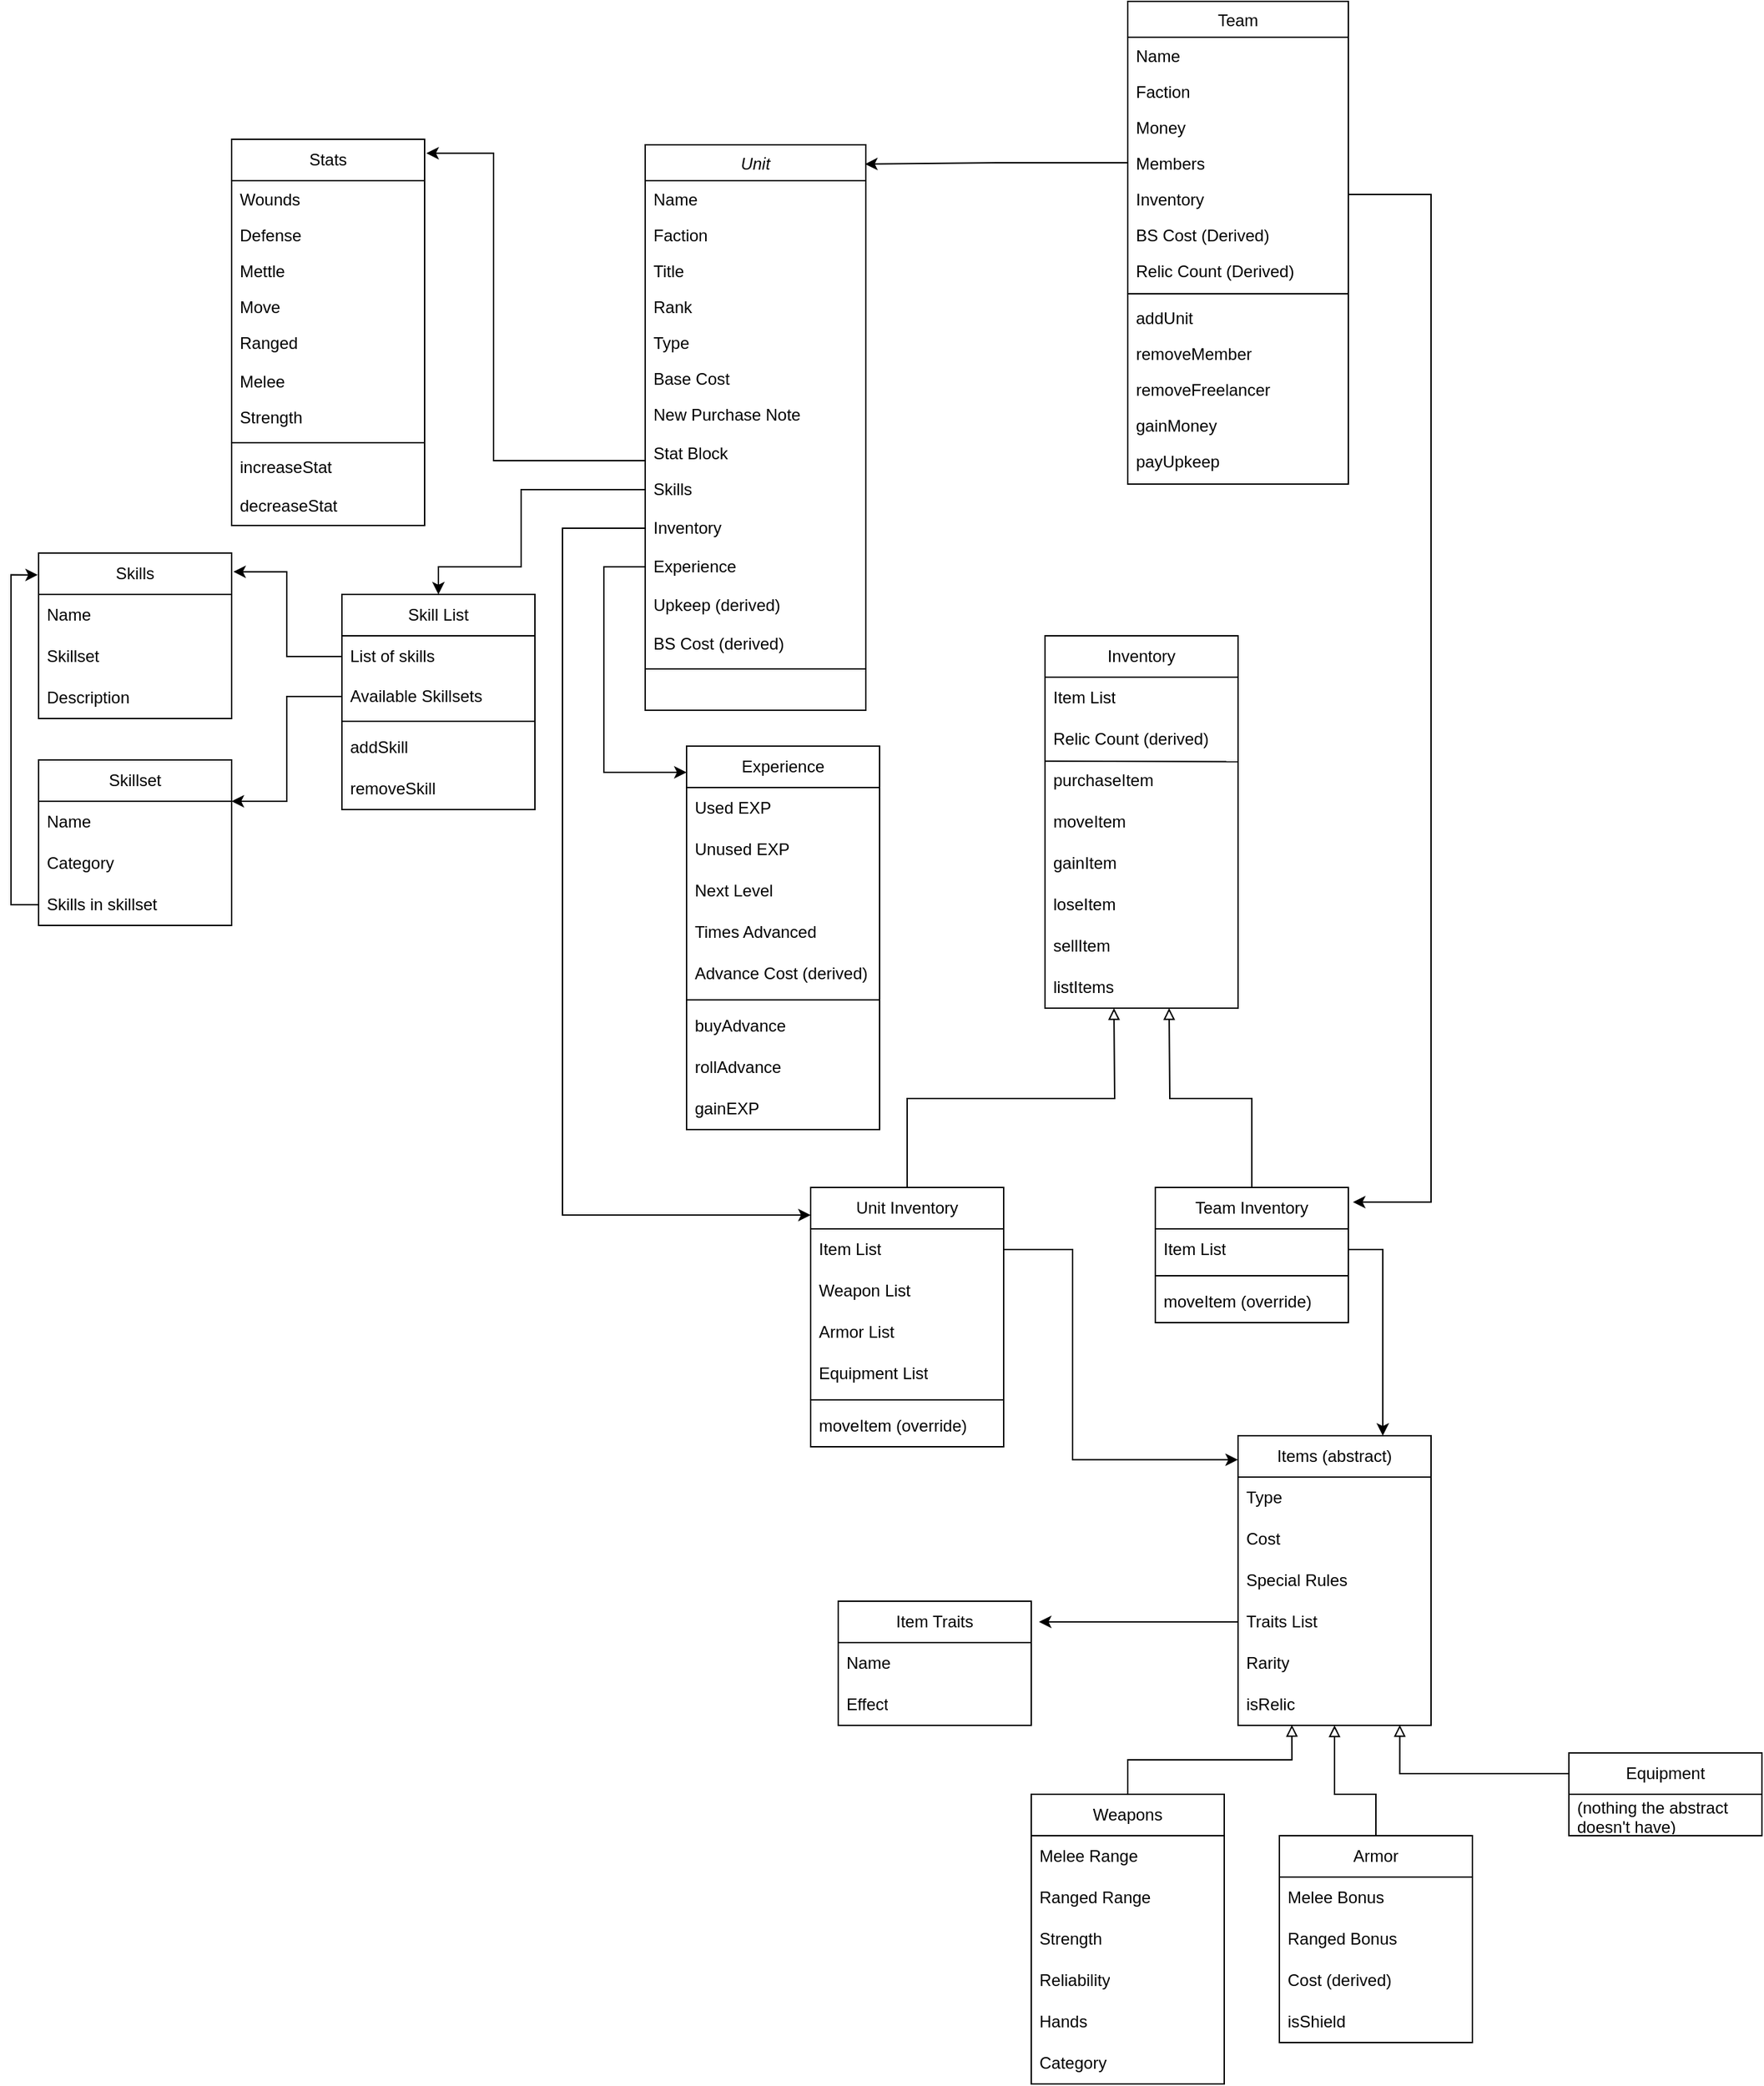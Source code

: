 <mxfile version="23.1.4" type="device">
  <diagram id="C5RBs43oDa-KdzZeNtuy" name="Page-1">
    <mxGraphModel dx="3033" dy="2391" grid="1" gridSize="10" guides="1" tooltips="1" connect="1" arrows="1" fold="1" page="1" pageScale="1" pageWidth="827" pageHeight="1169" math="0" shadow="0">
      <root>
        <mxCell id="WIyWlLk6GJQsqaUBKTNV-0" />
        <mxCell id="WIyWlLk6GJQsqaUBKTNV-1" parent="WIyWlLk6GJQsqaUBKTNV-0" />
        <mxCell id="zkfFHV4jXpPFQw0GAbJ--0" value="Unit" style="swimlane;fontStyle=2;align=center;verticalAlign=top;childLayout=stackLayout;horizontal=1;startSize=26;horizontalStack=0;resizeParent=1;resizeLast=0;collapsible=1;marginBottom=0;rounded=0;shadow=0;strokeWidth=1;" parent="WIyWlLk6GJQsqaUBKTNV-1" vertex="1">
          <mxGeometry x="150" y="44" width="160" height="410" as="geometry">
            <mxRectangle x="130" y="40" width="160" height="26" as="alternateBounds" />
          </mxGeometry>
        </mxCell>
        <mxCell id="zkfFHV4jXpPFQw0GAbJ--1" value="Name" style="text;align=left;verticalAlign=top;spacingLeft=4;spacingRight=4;overflow=hidden;rotatable=0;points=[[0,0.5],[1,0.5]];portConstraint=eastwest;" parent="zkfFHV4jXpPFQw0GAbJ--0" vertex="1">
          <mxGeometry y="26" width="160" height="26" as="geometry" />
        </mxCell>
        <mxCell id="zkfFHV4jXpPFQw0GAbJ--2" value="Faction" style="text;align=left;verticalAlign=top;spacingLeft=4;spacingRight=4;overflow=hidden;rotatable=0;points=[[0,0.5],[1,0.5]];portConstraint=eastwest;rounded=0;shadow=0;html=0;" parent="zkfFHV4jXpPFQw0GAbJ--0" vertex="1">
          <mxGeometry y="52" width="160" height="26" as="geometry" />
        </mxCell>
        <mxCell id="zkfFHV4jXpPFQw0GAbJ--3" value="Title" style="text;align=left;verticalAlign=top;spacingLeft=4;spacingRight=4;overflow=hidden;rotatable=0;points=[[0,0.5],[1,0.5]];portConstraint=eastwest;rounded=0;shadow=0;html=0;" parent="zkfFHV4jXpPFQw0GAbJ--0" vertex="1">
          <mxGeometry y="78" width="160" height="26" as="geometry" />
        </mxCell>
        <mxCell id="zkfFHV4jXpPFQw0GAbJ--5" value="Rank" style="text;align=left;verticalAlign=top;spacingLeft=4;spacingRight=4;overflow=hidden;rotatable=0;points=[[0,0.5],[1,0.5]];portConstraint=eastwest;" parent="zkfFHV4jXpPFQw0GAbJ--0" vertex="1">
          <mxGeometry y="104" width="160" height="26" as="geometry" />
        </mxCell>
        <mxCell id="XmAUDb123JBUmeb0tgPc-13" value="Type" style="text;align=left;verticalAlign=top;spacingLeft=4;spacingRight=4;overflow=hidden;rotatable=0;points=[[0,0.5],[1,0.5]];portConstraint=eastwest;" vertex="1" parent="zkfFHV4jXpPFQw0GAbJ--0">
          <mxGeometry y="130" width="160" height="26" as="geometry" />
        </mxCell>
        <mxCell id="XmAUDb123JBUmeb0tgPc-14" value="Base Cost" style="text;align=left;verticalAlign=top;spacingLeft=4;spacingRight=4;overflow=hidden;rotatable=0;points=[[0,0.5],[1,0.5]];portConstraint=eastwest;" vertex="1" parent="zkfFHV4jXpPFQw0GAbJ--0">
          <mxGeometry y="156" width="160" height="26" as="geometry" />
        </mxCell>
        <mxCell id="XmAUDb123JBUmeb0tgPc-22" value="New Purchase Note" style="text;align=left;verticalAlign=top;spacingLeft=4;spacingRight=4;overflow=hidden;rotatable=0;points=[[0,0.5],[1,0.5]];portConstraint=eastwest;" vertex="1" parent="zkfFHV4jXpPFQw0GAbJ--0">
          <mxGeometry y="182" width="160" height="28" as="geometry" />
        </mxCell>
        <mxCell id="XmAUDb123JBUmeb0tgPc-15" value="Stat Block" style="text;align=left;verticalAlign=top;spacingLeft=4;spacingRight=4;overflow=hidden;rotatable=0;points=[[0,0.5],[1,0.5]];portConstraint=eastwest;" vertex="1" parent="zkfFHV4jXpPFQw0GAbJ--0">
          <mxGeometry y="210" width="160" height="26" as="geometry" />
        </mxCell>
        <mxCell id="XmAUDb123JBUmeb0tgPc-23" value="Skills" style="text;align=left;verticalAlign=top;spacingLeft=4;spacingRight=4;overflow=hidden;rotatable=0;points=[[0,0.5],[1,0.5]];portConstraint=eastwest;" vertex="1" parent="zkfFHV4jXpPFQw0GAbJ--0">
          <mxGeometry y="236" width="160" height="28" as="geometry" />
        </mxCell>
        <mxCell id="XmAUDb123JBUmeb0tgPc-24" value="Inventory" style="text;align=left;verticalAlign=top;spacingLeft=4;spacingRight=4;overflow=hidden;rotatable=0;points=[[0,0.5],[1,0.5]];portConstraint=eastwest;" vertex="1" parent="zkfFHV4jXpPFQw0GAbJ--0">
          <mxGeometry y="264" width="160" height="28" as="geometry" />
        </mxCell>
        <mxCell id="XmAUDb123JBUmeb0tgPc-89" value="Experience" style="text;align=left;verticalAlign=top;spacingLeft=4;spacingRight=4;overflow=hidden;rotatable=0;points=[[0,0.5],[1,0.5]];portConstraint=eastwest;" vertex="1" parent="zkfFHV4jXpPFQw0GAbJ--0">
          <mxGeometry y="292" width="160" height="28" as="geometry" />
        </mxCell>
        <mxCell id="XmAUDb123JBUmeb0tgPc-32" value="Upkeep (derived)" style="text;align=left;verticalAlign=top;spacingLeft=4;spacingRight=4;overflow=hidden;rotatable=0;points=[[0,0.5],[1,0.5]];portConstraint=eastwest;" vertex="1" parent="zkfFHV4jXpPFQw0GAbJ--0">
          <mxGeometry y="320" width="160" height="28" as="geometry" />
        </mxCell>
        <mxCell id="XmAUDb123JBUmeb0tgPc-33" value="BS Cost (derived)" style="text;align=left;verticalAlign=top;spacingLeft=4;spacingRight=4;overflow=hidden;rotatable=0;points=[[0,0.5],[1,0.5]];portConstraint=eastwest;" vertex="1" parent="zkfFHV4jXpPFQw0GAbJ--0">
          <mxGeometry y="348" width="160" height="28" as="geometry" />
        </mxCell>
        <mxCell id="zkfFHV4jXpPFQw0GAbJ--4" value="" style="line;html=1;strokeWidth=1;align=left;verticalAlign=middle;spacingTop=-1;spacingLeft=3;spacingRight=3;rotatable=0;labelPosition=right;points=[];portConstraint=eastwest;" parent="zkfFHV4jXpPFQw0GAbJ--0" vertex="1">
          <mxGeometry y="376" width="160" height="8" as="geometry" />
        </mxCell>
        <mxCell id="zkfFHV4jXpPFQw0GAbJ--17" value="Team" style="swimlane;fontStyle=0;align=center;verticalAlign=top;childLayout=stackLayout;horizontal=1;startSize=26;horizontalStack=0;resizeParent=1;resizeLast=0;collapsible=1;marginBottom=0;rounded=0;shadow=0;strokeWidth=1;" parent="WIyWlLk6GJQsqaUBKTNV-1" vertex="1">
          <mxGeometry x="500" y="-60" width="160" height="350" as="geometry">
            <mxRectangle x="550" y="140" width="160" height="26" as="alternateBounds" />
          </mxGeometry>
        </mxCell>
        <mxCell id="zkfFHV4jXpPFQw0GAbJ--22" value="Name" style="text;align=left;verticalAlign=top;spacingLeft=4;spacingRight=4;overflow=hidden;rotatable=0;points=[[0,0.5],[1,0.5]];portConstraint=eastwest;rounded=0;shadow=0;html=0;" parent="zkfFHV4jXpPFQw0GAbJ--17" vertex="1">
          <mxGeometry y="26" width="160" height="26" as="geometry" />
        </mxCell>
        <mxCell id="XmAUDb123JBUmeb0tgPc-0" value="Faction" style="text;align=left;verticalAlign=top;spacingLeft=4;spacingRight=4;overflow=hidden;rotatable=0;points=[[0,0.5],[1,0.5]];portConstraint=eastwest;rounded=0;shadow=0;html=0;" vertex="1" parent="zkfFHV4jXpPFQw0GAbJ--17">
          <mxGeometry y="52" width="160" height="26" as="geometry" />
        </mxCell>
        <mxCell id="zkfFHV4jXpPFQw0GAbJ--24" value="Money" style="text;align=left;verticalAlign=top;spacingLeft=4;spacingRight=4;overflow=hidden;rotatable=0;points=[[0,0.5],[1,0.5]];portConstraint=eastwest;" parent="zkfFHV4jXpPFQw0GAbJ--17" vertex="1">
          <mxGeometry y="78" width="160" height="26" as="geometry" />
        </mxCell>
        <mxCell id="XmAUDb123JBUmeb0tgPc-11" value="Members" style="text;align=left;verticalAlign=top;spacingLeft=4;spacingRight=4;overflow=hidden;rotatable=0;points=[[0,0.5],[1,0.5]];portConstraint=eastwest;" vertex="1" parent="zkfFHV4jXpPFQw0GAbJ--17">
          <mxGeometry y="104" width="160" height="26" as="geometry" />
        </mxCell>
        <mxCell id="XmAUDb123JBUmeb0tgPc-2" value="Inventory" style="text;align=left;verticalAlign=top;spacingLeft=4;spacingRight=4;overflow=hidden;rotatable=0;points=[[0,0.5],[1,0.5]];portConstraint=eastwest;" vertex="1" parent="zkfFHV4jXpPFQw0GAbJ--17">
          <mxGeometry y="130" width="160" height="26" as="geometry" />
        </mxCell>
        <mxCell id="XmAUDb123JBUmeb0tgPc-3" value="BS Cost (Derived)" style="text;align=left;verticalAlign=top;spacingLeft=4;spacingRight=4;overflow=hidden;rotatable=0;points=[[0,0.5],[1,0.5]];portConstraint=eastwest;" vertex="1" parent="zkfFHV4jXpPFQw0GAbJ--17">
          <mxGeometry y="156" width="160" height="26" as="geometry" />
        </mxCell>
        <mxCell id="XmAUDb123JBUmeb0tgPc-4" value="Relic Count (Derived)" style="text;align=left;verticalAlign=top;spacingLeft=4;spacingRight=4;overflow=hidden;rotatable=0;points=[[0,0.5],[1,0.5]];portConstraint=eastwest;" vertex="1" parent="zkfFHV4jXpPFQw0GAbJ--17">
          <mxGeometry y="182" width="160" height="26" as="geometry" />
        </mxCell>
        <mxCell id="zkfFHV4jXpPFQw0GAbJ--23" value="" style="line;html=1;strokeWidth=1;align=left;verticalAlign=middle;spacingTop=-1;spacingLeft=3;spacingRight=3;rotatable=0;labelPosition=right;points=[];portConstraint=eastwest;" parent="zkfFHV4jXpPFQw0GAbJ--17" vertex="1">
          <mxGeometry y="208" width="160" height="8" as="geometry" />
        </mxCell>
        <mxCell id="XmAUDb123JBUmeb0tgPc-5" value="addUnit" style="text;align=left;verticalAlign=top;spacingLeft=4;spacingRight=4;overflow=hidden;rotatable=0;points=[[0,0.5],[1,0.5]];portConstraint=eastwest;" vertex="1" parent="zkfFHV4jXpPFQw0GAbJ--17">
          <mxGeometry y="216" width="160" height="26" as="geometry" />
        </mxCell>
        <mxCell id="XmAUDb123JBUmeb0tgPc-6" value="removeMember" style="text;align=left;verticalAlign=top;spacingLeft=4;spacingRight=4;overflow=hidden;rotatable=0;points=[[0,0.5],[1,0.5]];portConstraint=eastwest;" vertex="1" parent="zkfFHV4jXpPFQw0GAbJ--17">
          <mxGeometry y="242" width="160" height="26" as="geometry" />
        </mxCell>
        <mxCell id="XmAUDb123JBUmeb0tgPc-7" value="removeFreelancer" style="text;align=left;verticalAlign=top;spacingLeft=4;spacingRight=4;overflow=hidden;rotatable=0;points=[[0,0.5],[1,0.5]];portConstraint=eastwest;" vertex="1" parent="zkfFHV4jXpPFQw0GAbJ--17">
          <mxGeometry y="268" width="160" height="26" as="geometry" />
        </mxCell>
        <mxCell id="XmAUDb123JBUmeb0tgPc-8" value="gainMoney" style="text;align=left;verticalAlign=top;spacingLeft=4;spacingRight=4;overflow=hidden;rotatable=0;points=[[0,0.5],[1,0.5]];portConstraint=eastwest;" vertex="1" parent="zkfFHV4jXpPFQw0GAbJ--17">
          <mxGeometry y="294" width="160" height="26" as="geometry" />
        </mxCell>
        <mxCell id="XmAUDb123JBUmeb0tgPc-9" value="payUpkeep" style="text;align=left;verticalAlign=top;spacingLeft=4;spacingRight=4;overflow=hidden;rotatable=0;points=[[0,0.5],[1,0.5]];portConstraint=eastwest;strokeWidth=2;" vertex="1" parent="zkfFHV4jXpPFQw0GAbJ--17">
          <mxGeometry y="320" width="160" height="26" as="geometry" />
        </mxCell>
        <mxCell id="XmAUDb123JBUmeb0tgPc-12" style="edgeStyle=orthogonalEdgeStyle;rounded=0;orthogonalLoop=1;jettySize=auto;html=1;entryX=0.997;entryY=0.034;entryDx=0;entryDy=0;entryPerimeter=0;" edge="1" parent="WIyWlLk6GJQsqaUBKTNV-1" source="XmAUDb123JBUmeb0tgPc-11" target="zkfFHV4jXpPFQw0GAbJ--0">
          <mxGeometry relative="1" as="geometry" />
        </mxCell>
        <mxCell id="XmAUDb123JBUmeb0tgPc-40" style="edgeStyle=orthogonalEdgeStyle;rounded=0;orthogonalLoop=1;jettySize=auto;html=1;entryX=1.024;entryY=0.108;entryDx=0;entryDy=0;exitX=1;exitY=0.5;exitDx=0;exitDy=0;entryPerimeter=0;" edge="1" parent="WIyWlLk6GJQsqaUBKTNV-1" source="XmAUDb123JBUmeb0tgPc-2" target="XmAUDb123JBUmeb0tgPc-98">
          <mxGeometry relative="1" as="geometry">
            <mxPoint x="700" y="625" as="targetPoint" />
            <Array as="points">
              <mxPoint x="660" y="80" />
              <mxPoint x="720" y="80" />
              <mxPoint x="720" y="811" />
            </Array>
          </mxGeometry>
        </mxCell>
        <mxCell id="XmAUDb123JBUmeb0tgPc-46" value="Inventory" style="swimlane;fontStyle=0;childLayout=stackLayout;horizontal=1;startSize=30;horizontalStack=0;resizeParent=1;resizeParentMax=0;resizeLast=0;collapsible=1;marginBottom=0;whiteSpace=wrap;html=1;" vertex="1" parent="WIyWlLk6GJQsqaUBKTNV-1">
          <mxGeometry x="440" y="400" width="140" height="270" as="geometry" />
        </mxCell>
        <mxCell id="XmAUDb123JBUmeb0tgPc-120" value="&lt;div&gt;Item List&lt;/div&gt;" style="text;strokeColor=none;fillColor=none;align=left;verticalAlign=middle;spacingLeft=4;spacingRight=4;overflow=hidden;points=[[0,0.5],[1,0.5]];portConstraint=eastwest;rotatable=0;whiteSpace=wrap;html=1;" vertex="1" parent="XmAUDb123JBUmeb0tgPc-46">
          <mxGeometry y="30" width="140" height="30" as="geometry" />
        </mxCell>
        <mxCell id="XmAUDb123JBUmeb0tgPc-90" value="Relic Count (derived)" style="text;strokeColor=none;fillColor=none;align=left;verticalAlign=middle;spacingLeft=4;spacingRight=4;overflow=hidden;points=[[0,0.5],[1,0.5]];portConstraint=eastwest;rotatable=0;whiteSpace=wrap;html=1;" vertex="1" parent="XmAUDb123JBUmeb0tgPc-46">
          <mxGeometry y="60" width="140" height="30" as="geometry" />
        </mxCell>
        <mxCell id="XmAUDb123JBUmeb0tgPc-110" value="purchaseItem" style="text;strokeColor=none;fillColor=none;align=left;verticalAlign=middle;spacingLeft=4;spacingRight=4;overflow=hidden;points=[[0,0.5],[1,0.5]];portConstraint=eastwest;rotatable=0;whiteSpace=wrap;html=1;" vertex="1" parent="XmAUDb123JBUmeb0tgPc-46">
          <mxGeometry y="90" width="140" height="30" as="geometry" />
        </mxCell>
        <mxCell id="XmAUDb123JBUmeb0tgPc-117" value="" style="endArrow=none;html=1;rounded=0;exitX=-0.003;exitY=0.029;exitDx=0;exitDy=0;exitPerimeter=0;entryX=0.997;entryY=1.043;entryDx=0;entryDy=0;entryPerimeter=0;" edge="1" parent="XmAUDb123JBUmeb0tgPc-46" source="XmAUDb123JBUmeb0tgPc-110" target="XmAUDb123JBUmeb0tgPc-90">
          <mxGeometry width="50" height="50" relative="1" as="geometry">
            <mxPoint x="90" y="110" as="sourcePoint" />
            <mxPoint x="140" y="60" as="targetPoint" />
          </mxGeometry>
        </mxCell>
        <mxCell id="XmAUDb123JBUmeb0tgPc-113" value="&lt;div&gt;moveItem&lt;/div&gt;" style="text;strokeColor=none;fillColor=none;align=left;verticalAlign=middle;spacingLeft=4;spacingRight=4;overflow=hidden;points=[[0,0.5],[1,0.5]];portConstraint=eastwest;rotatable=0;whiteSpace=wrap;html=1;" vertex="1" parent="XmAUDb123JBUmeb0tgPc-46">
          <mxGeometry y="120" width="140" height="30" as="geometry" />
        </mxCell>
        <mxCell id="XmAUDb123JBUmeb0tgPc-111" value="gainItem" style="text;strokeColor=none;fillColor=none;align=left;verticalAlign=middle;spacingLeft=4;spacingRight=4;overflow=hidden;points=[[0,0.5],[1,0.5]];portConstraint=eastwest;rotatable=0;whiteSpace=wrap;html=1;" vertex="1" parent="XmAUDb123JBUmeb0tgPc-46">
          <mxGeometry y="150" width="140" height="30" as="geometry" />
        </mxCell>
        <mxCell id="XmAUDb123JBUmeb0tgPc-115" value="loseItem" style="text;strokeColor=none;fillColor=none;align=left;verticalAlign=middle;spacingLeft=4;spacingRight=4;overflow=hidden;points=[[0,0.5],[1,0.5]];portConstraint=eastwest;rotatable=0;whiteSpace=wrap;html=1;" vertex="1" parent="XmAUDb123JBUmeb0tgPc-46">
          <mxGeometry y="180" width="140" height="30" as="geometry" />
        </mxCell>
        <mxCell id="XmAUDb123JBUmeb0tgPc-116" value="sellItem" style="text;strokeColor=none;fillColor=none;align=left;verticalAlign=middle;spacingLeft=4;spacingRight=4;overflow=hidden;points=[[0,0.5],[1,0.5]];portConstraint=eastwest;rotatable=0;whiteSpace=wrap;html=1;" vertex="1" parent="XmAUDb123JBUmeb0tgPc-46">
          <mxGeometry y="210" width="140" height="30" as="geometry" />
        </mxCell>
        <mxCell id="XmAUDb123JBUmeb0tgPc-126" value="listItems" style="text;strokeColor=none;fillColor=none;align=left;verticalAlign=middle;spacingLeft=4;spacingRight=4;overflow=hidden;points=[[0,0.5],[1,0.5]];portConstraint=eastwest;rotatable=0;whiteSpace=wrap;html=1;" vertex="1" parent="XmAUDb123JBUmeb0tgPc-46">
          <mxGeometry y="240" width="140" height="30" as="geometry" />
        </mxCell>
        <mxCell id="XmAUDb123JBUmeb0tgPc-109" style="edgeStyle=orthogonalEdgeStyle;rounded=0;orthogonalLoop=1;jettySize=auto;html=1;endArrow=block;endFill=0;exitX=0.5;exitY=0;exitDx=0;exitDy=0;" edge="1" parent="WIyWlLk6GJQsqaUBKTNV-1" source="XmAUDb123JBUmeb0tgPc-51">
          <mxGeometry relative="1" as="geometry">
            <mxPoint x="420" y="590" as="sourcePoint" />
            <mxPoint x="490" y="670" as="targetPoint" />
          </mxGeometry>
        </mxCell>
        <mxCell id="XmAUDb123JBUmeb0tgPc-51" value="Unit Inventory" style="swimlane;fontStyle=0;childLayout=stackLayout;horizontal=1;startSize=30;horizontalStack=0;resizeParent=1;resizeParentMax=0;resizeLast=0;collapsible=1;marginBottom=0;whiteSpace=wrap;html=1;" vertex="1" parent="WIyWlLk6GJQsqaUBKTNV-1">
          <mxGeometry x="270" y="800" width="140" height="188" as="geometry" />
        </mxCell>
        <mxCell id="XmAUDb123JBUmeb0tgPc-121" value="Item List" style="text;strokeColor=none;fillColor=none;align=left;verticalAlign=middle;spacingLeft=4;spacingRight=4;overflow=hidden;points=[[0,0.5],[1,0.5]];portConstraint=eastwest;rotatable=0;whiteSpace=wrap;html=1;" vertex="1" parent="XmAUDb123JBUmeb0tgPc-51">
          <mxGeometry y="30" width="140" height="30" as="geometry" />
        </mxCell>
        <mxCell id="XmAUDb123JBUmeb0tgPc-52" value="Weapon List" style="text;strokeColor=none;fillColor=none;align=left;verticalAlign=middle;spacingLeft=4;spacingRight=4;overflow=hidden;points=[[0,0.5],[1,0.5]];portConstraint=eastwest;rotatable=0;whiteSpace=wrap;html=1;" vertex="1" parent="XmAUDb123JBUmeb0tgPc-51">
          <mxGeometry y="60" width="140" height="30" as="geometry" />
        </mxCell>
        <mxCell id="XmAUDb123JBUmeb0tgPc-53" value="Armor List" style="text;strokeColor=none;fillColor=none;align=left;verticalAlign=middle;spacingLeft=4;spacingRight=4;overflow=hidden;points=[[0,0.5],[1,0.5]];portConstraint=eastwest;rotatable=0;whiteSpace=wrap;html=1;" vertex="1" parent="XmAUDb123JBUmeb0tgPc-51">
          <mxGeometry y="90" width="140" height="30" as="geometry" />
        </mxCell>
        <mxCell id="XmAUDb123JBUmeb0tgPc-54" value="Equipment List" style="text;strokeColor=none;fillColor=none;align=left;verticalAlign=middle;spacingLeft=4;spacingRight=4;overflow=hidden;points=[[0,0.5],[1,0.5]];portConstraint=eastwest;rotatable=0;whiteSpace=wrap;html=1;" vertex="1" parent="XmAUDb123JBUmeb0tgPc-51">
          <mxGeometry y="120" width="140" height="30" as="geometry" />
        </mxCell>
        <mxCell id="XmAUDb123JBUmeb0tgPc-96" value="" style="line;html=1;strokeWidth=1;align=left;verticalAlign=middle;spacingTop=-1;spacingLeft=3;spacingRight=3;rotatable=0;labelPosition=right;points=[];portConstraint=eastwest;" vertex="1" parent="XmAUDb123JBUmeb0tgPc-51">
          <mxGeometry y="150" width="140" height="8" as="geometry" />
        </mxCell>
        <mxCell id="XmAUDb123JBUmeb0tgPc-97" value="moveItem (override)" style="text;strokeColor=none;fillColor=none;align=left;verticalAlign=middle;spacingLeft=4;spacingRight=4;overflow=hidden;points=[[0,0.5],[1,0.5]];portConstraint=eastwest;rotatable=0;whiteSpace=wrap;html=1;" vertex="1" parent="XmAUDb123JBUmeb0tgPc-51">
          <mxGeometry y="158" width="140" height="30" as="geometry" />
        </mxCell>
        <mxCell id="XmAUDb123JBUmeb0tgPc-56" style="edgeStyle=orthogonalEdgeStyle;rounded=0;orthogonalLoop=1;jettySize=auto;html=1;exitX=0;exitY=0.5;exitDx=0;exitDy=0;" edge="1" parent="WIyWlLk6GJQsqaUBKTNV-1" source="XmAUDb123JBUmeb0tgPc-24" target="XmAUDb123JBUmeb0tgPc-51">
          <mxGeometry relative="1" as="geometry">
            <Array as="points">
              <mxPoint x="90" y="322" />
              <mxPoint x="90" y="820" />
            </Array>
          </mxGeometry>
        </mxCell>
        <mxCell id="XmAUDb123JBUmeb0tgPc-57" value="Stats" style="swimlane;fontStyle=0;childLayout=stackLayout;horizontal=1;startSize=30;horizontalStack=0;resizeParent=1;resizeParentMax=0;resizeLast=0;collapsible=1;marginBottom=0;whiteSpace=wrap;html=1;" vertex="1" parent="WIyWlLk6GJQsqaUBKTNV-1">
          <mxGeometry x="-150" y="40" width="140" height="280" as="geometry" />
        </mxCell>
        <mxCell id="XmAUDb123JBUmeb0tgPc-61" value="Wounds" style="text;align=left;verticalAlign=top;spacingLeft=4;spacingRight=4;overflow=hidden;rotatable=0;points=[[0,0.5],[1,0.5]];portConstraint=eastwest;" vertex="1" parent="XmAUDb123JBUmeb0tgPc-57">
          <mxGeometry y="30" width="140" height="26" as="geometry" />
        </mxCell>
        <mxCell id="XmAUDb123JBUmeb0tgPc-62" value="Defense" style="text;align=left;verticalAlign=top;spacingLeft=4;spacingRight=4;overflow=hidden;rotatable=0;points=[[0,0.5],[1,0.5]];portConstraint=eastwest;" vertex="1" parent="XmAUDb123JBUmeb0tgPc-57">
          <mxGeometry y="56" width="140" height="26" as="geometry" />
        </mxCell>
        <mxCell id="XmAUDb123JBUmeb0tgPc-63" value="Mettle" style="text;align=left;verticalAlign=top;spacingLeft=4;spacingRight=4;overflow=hidden;rotatable=0;points=[[0,0.5],[1,0.5]];portConstraint=eastwest;" vertex="1" parent="XmAUDb123JBUmeb0tgPc-57">
          <mxGeometry y="82" width="140" height="26" as="geometry" />
        </mxCell>
        <mxCell id="XmAUDb123JBUmeb0tgPc-64" value="Move" style="text;align=left;verticalAlign=top;spacingLeft=4;spacingRight=4;overflow=hidden;rotatable=0;points=[[0,0.5],[1,0.5]];portConstraint=eastwest;" vertex="1" parent="XmAUDb123JBUmeb0tgPc-57">
          <mxGeometry y="108" width="140" height="26" as="geometry" />
        </mxCell>
        <mxCell id="XmAUDb123JBUmeb0tgPc-66" value="Ranged" style="text;align=left;verticalAlign=top;spacingLeft=4;spacingRight=4;overflow=hidden;rotatable=0;points=[[0,0.5],[1,0.5]];portConstraint=eastwest;" vertex="1" parent="XmAUDb123JBUmeb0tgPc-57">
          <mxGeometry y="134" width="140" height="28" as="geometry" />
        </mxCell>
        <mxCell id="XmAUDb123JBUmeb0tgPc-65" value="Melee" style="text;align=left;verticalAlign=top;spacingLeft=4;spacingRight=4;overflow=hidden;rotatable=0;points=[[0,0.5],[1,0.5]];portConstraint=eastwest;" vertex="1" parent="XmAUDb123JBUmeb0tgPc-57">
          <mxGeometry y="162" width="140" height="26" as="geometry" />
        </mxCell>
        <mxCell id="XmAUDb123JBUmeb0tgPc-67" value="Strength" style="text;align=left;verticalAlign=top;spacingLeft=4;spacingRight=4;overflow=hidden;rotatable=0;points=[[0,0.5],[1,0.5]];portConstraint=eastwest;" vertex="1" parent="XmAUDb123JBUmeb0tgPc-57">
          <mxGeometry y="188" width="140" height="28" as="geometry" />
        </mxCell>
        <mxCell id="XmAUDb123JBUmeb0tgPc-70" value="" style="line;html=1;strokeWidth=1;align=left;verticalAlign=middle;spacingTop=-1;spacingLeft=3;spacingRight=3;rotatable=0;labelPosition=right;points=[];portConstraint=eastwest;" vertex="1" parent="XmAUDb123JBUmeb0tgPc-57">
          <mxGeometry y="216" width="140" height="8" as="geometry" />
        </mxCell>
        <mxCell id="XmAUDb123JBUmeb0tgPc-69" value="increaseStat" style="text;align=left;verticalAlign=top;spacingLeft=4;spacingRight=4;overflow=hidden;rotatable=0;points=[[0,0.5],[1,0.5]];portConstraint=eastwest;" vertex="1" parent="XmAUDb123JBUmeb0tgPc-57">
          <mxGeometry y="224" width="140" height="28" as="geometry" />
        </mxCell>
        <mxCell id="XmAUDb123JBUmeb0tgPc-71" value="decreaseStat" style="text;align=left;verticalAlign=top;spacingLeft=4;spacingRight=4;overflow=hidden;rotatable=0;points=[[0,0.5],[1,0.5]];portConstraint=eastwest;" vertex="1" parent="XmAUDb123JBUmeb0tgPc-57">
          <mxGeometry y="252" width="140" height="28" as="geometry" />
        </mxCell>
        <mxCell id="XmAUDb123JBUmeb0tgPc-68" style="edgeStyle=orthogonalEdgeStyle;rounded=0;orthogonalLoop=1;jettySize=auto;html=1;entryX=1.009;entryY=0.036;entryDx=0;entryDy=0;entryPerimeter=0;" edge="1" parent="WIyWlLk6GJQsqaUBKTNV-1" source="XmAUDb123JBUmeb0tgPc-15" target="XmAUDb123JBUmeb0tgPc-57">
          <mxGeometry relative="1" as="geometry">
            <Array as="points">
              <mxPoint x="40" y="273" />
              <mxPoint x="40" y="50" />
            </Array>
          </mxGeometry>
        </mxCell>
        <mxCell id="XmAUDb123JBUmeb0tgPc-72" value="&lt;div&gt;Skill List&lt;/div&gt;" style="swimlane;fontStyle=0;childLayout=stackLayout;horizontal=1;startSize=30;horizontalStack=0;resizeParent=1;resizeParentMax=0;resizeLast=0;collapsible=1;marginBottom=0;whiteSpace=wrap;html=1;" vertex="1" parent="WIyWlLk6GJQsqaUBKTNV-1">
          <mxGeometry x="-70" y="370" width="140" height="156" as="geometry" />
        </mxCell>
        <mxCell id="XmAUDb123JBUmeb0tgPc-75" value="List of skills" style="text;strokeColor=none;fillColor=none;align=left;verticalAlign=middle;spacingLeft=4;spacingRight=4;overflow=hidden;points=[[0,0.5],[1,0.5]];portConstraint=eastwest;rotatable=0;whiteSpace=wrap;html=1;" vertex="1" parent="XmAUDb123JBUmeb0tgPc-72">
          <mxGeometry y="30" width="140" height="30" as="geometry" />
        </mxCell>
        <mxCell id="XmAUDb123JBUmeb0tgPc-25" value="Available Skillsets" style="text;align=left;verticalAlign=top;spacingLeft=4;spacingRight=4;overflow=hidden;rotatable=0;points=[[0,0.5],[1,0.5]];portConstraint=eastwest;" vertex="1" parent="XmAUDb123JBUmeb0tgPc-72">
          <mxGeometry y="60" width="140" height="28" as="geometry" />
        </mxCell>
        <mxCell id="XmAUDb123JBUmeb0tgPc-78" value="" style="line;html=1;strokeWidth=1;align=left;verticalAlign=middle;spacingTop=-1;spacingLeft=3;spacingRight=3;rotatable=0;labelPosition=right;points=[];portConstraint=eastwest;" vertex="1" parent="XmAUDb123JBUmeb0tgPc-72">
          <mxGeometry y="88" width="140" height="8" as="geometry" />
        </mxCell>
        <mxCell id="XmAUDb123JBUmeb0tgPc-76" value="addSkill" style="text;strokeColor=none;fillColor=none;align=left;verticalAlign=middle;spacingLeft=4;spacingRight=4;overflow=hidden;points=[[0,0.5],[1,0.5]];portConstraint=eastwest;rotatable=0;whiteSpace=wrap;html=1;" vertex="1" parent="XmAUDb123JBUmeb0tgPc-72">
          <mxGeometry y="96" width="140" height="30" as="geometry" />
        </mxCell>
        <mxCell id="XmAUDb123JBUmeb0tgPc-77" value="removeSkill" style="text;strokeColor=none;fillColor=none;align=left;verticalAlign=middle;spacingLeft=4;spacingRight=4;overflow=hidden;points=[[0,0.5],[1,0.5]];portConstraint=eastwest;rotatable=0;whiteSpace=wrap;html=1;" vertex="1" parent="XmAUDb123JBUmeb0tgPc-72">
          <mxGeometry y="126" width="140" height="30" as="geometry" />
        </mxCell>
        <mxCell id="XmAUDb123JBUmeb0tgPc-79" style="edgeStyle=orthogonalEdgeStyle;rounded=0;orthogonalLoop=1;jettySize=auto;html=1;exitX=0;exitY=0.5;exitDx=0;exitDy=0;entryX=0.5;entryY=0;entryDx=0;entryDy=0;" edge="1" parent="WIyWlLk6GJQsqaUBKTNV-1" source="XmAUDb123JBUmeb0tgPc-23" target="XmAUDb123JBUmeb0tgPc-72">
          <mxGeometry relative="1" as="geometry">
            <Array as="points">
              <mxPoint x="60" y="294" />
              <mxPoint x="60" y="350" />
              <mxPoint y="350" />
            </Array>
          </mxGeometry>
        </mxCell>
        <mxCell id="XmAUDb123JBUmeb0tgPc-80" value="Experience" style="swimlane;fontStyle=0;childLayout=stackLayout;horizontal=1;startSize=30;horizontalStack=0;resizeParent=1;resizeParentMax=0;resizeLast=0;collapsible=1;marginBottom=0;whiteSpace=wrap;html=1;" vertex="1" parent="WIyWlLk6GJQsqaUBKTNV-1">
          <mxGeometry x="180" y="480" width="140" height="278" as="geometry" />
        </mxCell>
        <mxCell id="XmAUDb123JBUmeb0tgPc-83" value="Item 3" style="text;strokeColor=none;fillColor=none;align=left;verticalAlign=middle;spacingLeft=4;spacingRight=4;overflow=hidden;points=[[0,0.5],[1,0.5]];portConstraint=eastwest;rotatable=0;whiteSpace=wrap;html=1;" vertex="1" parent="XmAUDb123JBUmeb0tgPc-80">
          <mxGeometry y="30" width="140" as="geometry" />
        </mxCell>
        <mxCell id="XmAUDb123JBUmeb0tgPc-81" value="Used EXP" style="text;strokeColor=none;fillColor=none;align=left;verticalAlign=middle;spacingLeft=4;spacingRight=4;overflow=hidden;points=[[0,0.5],[1,0.5]];portConstraint=eastwest;rotatable=0;whiteSpace=wrap;html=1;" vertex="1" parent="XmAUDb123JBUmeb0tgPc-80">
          <mxGeometry y="30" width="140" height="30" as="geometry" />
        </mxCell>
        <mxCell id="XmAUDb123JBUmeb0tgPc-82" value="Unused EXP" style="text;strokeColor=none;fillColor=none;align=left;verticalAlign=middle;spacingLeft=4;spacingRight=4;overflow=hidden;points=[[0,0.5],[1,0.5]];portConstraint=eastwest;rotatable=0;whiteSpace=wrap;html=1;" vertex="1" parent="XmAUDb123JBUmeb0tgPc-80">
          <mxGeometry y="60" width="140" height="30" as="geometry" />
        </mxCell>
        <mxCell id="XmAUDb123JBUmeb0tgPc-84" value="Next Level" style="text;strokeColor=none;fillColor=none;align=left;verticalAlign=middle;spacingLeft=4;spacingRight=4;overflow=hidden;points=[[0,0.5],[1,0.5]];portConstraint=eastwest;rotatable=0;whiteSpace=wrap;html=1;" vertex="1" parent="XmAUDb123JBUmeb0tgPc-80">
          <mxGeometry y="90" width="140" height="30" as="geometry" />
        </mxCell>
        <mxCell id="XmAUDb123JBUmeb0tgPc-85" value="Times Advanced" style="text;strokeColor=none;fillColor=none;align=left;verticalAlign=middle;spacingLeft=4;spacingRight=4;overflow=hidden;points=[[0,0.5],[1,0.5]];portConstraint=eastwest;rotatable=0;whiteSpace=wrap;html=1;" vertex="1" parent="XmAUDb123JBUmeb0tgPc-80">
          <mxGeometry y="120" width="140" height="30" as="geometry" />
        </mxCell>
        <mxCell id="XmAUDb123JBUmeb0tgPc-86" value="Advance Cost (derived)" style="text;strokeColor=none;fillColor=none;align=left;verticalAlign=middle;spacingLeft=4;spacingRight=4;overflow=hidden;points=[[0,0.5],[1,0.5]];portConstraint=eastwest;rotatable=0;whiteSpace=wrap;html=1;" vertex="1" parent="XmAUDb123JBUmeb0tgPc-80">
          <mxGeometry y="150" width="140" height="30" as="geometry" />
        </mxCell>
        <mxCell id="XmAUDb123JBUmeb0tgPc-124" value="" style="line;html=1;strokeWidth=1;align=left;verticalAlign=middle;spacingTop=-1;spacingLeft=3;spacingRight=3;rotatable=0;labelPosition=right;points=[];portConstraint=eastwest;" vertex="1" parent="XmAUDb123JBUmeb0tgPc-80">
          <mxGeometry y="180" width="140" height="8" as="geometry" />
        </mxCell>
        <mxCell id="XmAUDb123JBUmeb0tgPc-87" value="buyAdvance" style="text;strokeColor=none;fillColor=none;align=left;verticalAlign=middle;spacingLeft=4;spacingRight=4;overflow=hidden;points=[[0,0.5],[1,0.5]];portConstraint=eastwest;rotatable=0;whiteSpace=wrap;html=1;" vertex="1" parent="XmAUDb123JBUmeb0tgPc-80">
          <mxGeometry y="188" width="140" height="30" as="geometry" />
        </mxCell>
        <mxCell id="XmAUDb123JBUmeb0tgPc-88" value="rollAdvance" style="text;strokeColor=none;fillColor=none;align=left;verticalAlign=middle;spacingLeft=4;spacingRight=4;overflow=hidden;points=[[0,0.5],[1,0.5]];portConstraint=eastwest;rotatable=0;whiteSpace=wrap;html=1;" vertex="1" parent="XmAUDb123JBUmeb0tgPc-80">
          <mxGeometry y="218" width="140" height="30" as="geometry" />
        </mxCell>
        <mxCell id="XmAUDb123JBUmeb0tgPc-125" value="gainEXP" style="text;strokeColor=none;fillColor=none;align=left;verticalAlign=middle;spacingLeft=4;spacingRight=4;overflow=hidden;points=[[0,0.5],[1,0.5]];portConstraint=eastwest;rotatable=0;whiteSpace=wrap;html=1;" vertex="1" parent="XmAUDb123JBUmeb0tgPc-80">
          <mxGeometry y="248" width="140" height="30" as="geometry" />
        </mxCell>
        <mxCell id="XmAUDb123JBUmeb0tgPc-98" value="Team Inventory" style="swimlane;fontStyle=0;childLayout=stackLayout;horizontal=1;startSize=30;horizontalStack=0;resizeParent=1;resizeParentMax=0;resizeLast=0;collapsible=1;marginBottom=0;whiteSpace=wrap;html=1;" vertex="1" parent="WIyWlLk6GJQsqaUBKTNV-1">
          <mxGeometry x="520" y="800" width="140" height="98" as="geometry" />
        </mxCell>
        <mxCell id="XmAUDb123JBUmeb0tgPc-99" value="Item List" style="text;strokeColor=none;fillColor=none;align=left;verticalAlign=middle;spacingLeft=4;spacingRight=4;overflow=hidden;points=[[0,0.5],[1,0.5]];portConstraint=eastwest;rotatable=0;whiteSpace=wrap;html=1;" vertex="1" parent="XmAUDb123JBUmeb0tgPc-98">
          <mxGeometry y="30" width="140" height="30" as="geometry" />
        </mxCell>
        <mxCell id="XmAUDb123JBUmeb0tgPc-103" value="" style="line;html=1;strokeWidth=1;align=left;verticalAlign=middle;spacingTop=-1;spacingLeft=3;spacingRight=3;rotatable=0;labelPosition=right;points=[];portConstraint=eastwest;" vertex="1" parent="XmAUDb123JBUmeb0tgPc-98">
          <mxGeometry y="60" width="140" height="8" as="geometry" />
        </mxCell>
        <mxCell id="XmAUDb123JBUmeb0tgPc-107" value="&lt;div&gt;moveItem (override)&lt;br&gt;&lt;/div&gt;" style="text;strokeColor=none;fillColor=none;align=left;verticalAlign=middle;spacingLeft=4;spacingRight=4;overflow=hidden;points=[[0,0.5],[1,0.5]];portConstraint=eastwest;rotatable=0;whiteSpace=wrap;html=1;" vertex="1" parent="XmAUDb123JBUmeb0tgPc-98">
          <mxGeometry y="68" width="140" height="30" as="geometry" />
        </mxCell>
        <mxCell id="XmAUDb123JBUmeb0tgPc-122" style="edgeStyle=orthogonalEdgeStyle;rounded=0;orthogonalLoop=1;jettySize=auto;html=1;exitX=0.5;exitY=0;exitDx=0;exitDy=0;endArrow=block;endFill=0;" edge="1" parent="WIyWlLk6GJQsqaUBKTNV-1" source="XmAUDb123JBUmeb0tgPc-98">
          <mxGeometry relative="1" as="geometry">
            <mxPoint x="530" y="670" as="targetPoint" />
          </mxGeometry>
        </mxCell>
        <mxCell id="XmAUDb123JBUmeb0tgPc-123" style="edgeStyle=orthogonalEdgeStyle;rounded=0;orthogonalLoop=1;jettySize=auto;html=1;exitX=0;exitY=0.5;exitDx=0;exitDy=0;" edge="1" parent="WIyWlLk6GJQsqaUBKTNV-1" source="XmAUDb123JBUmeb0tgPc-89" target="XmAUDb123JBUmeb0tgPc-80">
          <mxGeometry relative="1" as="geometry">
            <Array as="points">
              <mxPoint x="120" y="350" />
              <mxPoint x="120" y="499" />
            </Array>
          </mxGeometry>
        </mxCell>
        <mxCell id="XmAUDb123JBUmeb0tgPc-127" value="Items (abstract)" style="swimlane;fontStyle=0;childLayout=stackLayout;horizontal=1;startSize=30;horizontalStack=0;resizeParent=1;resizeParentMax=0;resizeLast=0;collapsible=1;marginBottom=0;whiteSpace=wrap;html=1;" vertex="1" parent="WIyWlLk6GJQsqaUBKTNV-1">
          <mxGeometry x="580" y="980" width="140" height="210" as="geometry" />
        </mxCell>
        <mxCell id="XmAUDb123JBUmeb0tgPc-128" value="Type" style="text;strokeColor=none;fillColor=none;align=left;verticalAlign=middle;spacingLeft=4;spacingRight=4;overflow=hidden;points=[[0,0.5],[1,0.5]];portConstraint=eastwest;rotatable=0;whiteSpace=wrap;html=1;" vertex="1" parent="XmAUDb123JBUmeb0tgPc-127">
          <mxGeometry y="30" width="140" height="30" as="geometry" />
        </mxCell>
        <mxCell id="XmAUDb123JBUmeb0tgPc-129" value="Cost" style="text;strokeColor=none;fillColor=none;align=left;verticalAlign=middle;spacingLeft=4;spacingRight=4;overflow=hidden;points=[[0,0.5],[1,0.5]];portConstraint=eastwest;rotatable=0;whiteSpace=wrap;html=1;" vertex="1" parent="XmAUDb123JBUmeb0tgPc-127">
          <mxGeometry y="60" width="140" height="30" as="geometry" />
        </mxCell>
        <mxCell id="XmAUDb123JBUmeb0tgPc-130" value="Special Rules" style="text;strokeColor=none;fillColor=none;align=left;verticalAlign=middle;spacingLeft=4;spacingRight=4;overflow=hidden;points=[[0,0.5],[1,0.5]];portConstraint=eastwest;rotatable=0;whiteSpace=wrap;html=1;" vertex="1" parent="XmAUDb123JBUmeb0tgPc-127">
          <mxGeometry y="90" width="140" height="30" as="geometry" />
        </mxCell>
        <mxCell id="XmAUDb123JBUmeb0tgPc-131" value="Traits List" style="text;strokeColor=none;fillColor=none;align=left;verticalAlign=middle;spacingLeft=4;spacingRight=4;overflow=hidden;points=[[0,0.5],[1,0.5]];portConstraint=eastwest;rotatable=0;whiteSpace=wrap;html=1;" vertex="1" parent="XmAUDb123JBUmeb0tgPc-127">
          <mxGeometry y="120" width="140" height="30" as="geometry" />
        </mxCell>
        <mxCell id="XmAUDb123JBUmeb0tgPc-136" value="Rarity" style="text;strokeColor=none;fillColor=none;align=left;verticalAlign=middle;spacingLeft=4;spacingRight=4;overflow=hidden;points=[[0,0.5],[1,0.5]];portConstraint=eastwest;rotatable=0;whiteSpace=wrap;html=1;" vertex="1" parent="XmAUDb123JBUmeb0tgPc-127">
          <mxGeometry y="150" width="140" height="30" as="geometry" />
        </mxCell>
        <mxCell id="XmAUDb123JBUmeb0tgPc-137" value="isRelic" style="text;strokeColor=none;fillColor=none;align=left;verticalAlign=middle;spacingLeft=4;spacingRight=4;overflow=hidden;points=[[0,0.5],[1,0.5]];portConstraint=eastwest;rotatable=0;whiteSpace=wrap;html=1;" vertex="1" parent="XmAUDb123JBUmeb0tgPc-127">
          <mxGeometry y="180" width="140" height="30" as="geometry" />
        </mxCell>
        <mxCell id="XmAUDb123JBUmeb0tgPc-138" style="edgeStyle=orthogonalEdgeStyle;rounded=0;orthogonalLoop=1;jettySize=auto;html=1;exitX=0;exitY=0.25;exitDx=0;exitDy=0;endArrow=block;endFill=0;entryX=0.838;entryY=0.99;entryDx=0;entryDy=0;entryPerimeter=0;" edge="1" parent="WIyWlLk6GJQsqaUBKTNV-1" source="XmAUDb123JBUmeb0tgPc-132" target="XmAUDb123JBUmeb0tgPc-137">
          <mxGeometry relative="1" as="geometry">
            <mxPoint x="700" y="1200" as="targetPoint" />
          </mxGeometry>
        </mxCell>
        <mxCell id="XmAUDb123JBUmeb0tgPc-132" value="Equipment" style="swimlane;fontStyle=0;childLayout=stackLayout;horizontal=1;startSize=30;horizontalStack=0;resizeParent=1;resizeParentMax=0;resizeLast=0;collapsible=1;marginBottom=0;whiteSpace=wrap;html=1;" vertex="1" parent="WIyWlLk6GJQsqaUBKTNV-1">
          <mxGeometry x="820" y="1210" width="140" height="60" as="geometry" />
        </mxCell>
        <mxCell id="XmAUDb123JBUmeb0tgPc-135" value="(nothing the abstract doesn&#39;t have)" style="text;strokeColor=none;fillColor=none;align=left;verticalAlign=middle;spacingLeft=4;spacingRight=4;overflow=hidden;points=[[0,0.5],[1,0.5]];portConstraint=eastwest;rotatable=0;whiteSpace=wrap;html=1;" vertex="1" parent="XmAUDb123JBUmeb0tgPc-132">
          <mxGeometry y="30" width="140" height="30" as="geometry" />
        </mxCell>
        <mxCell id="XmAUDb123JBUmeb0tgPc-139" value="Armor" style="swimlane;fontStyle=0;childLayout=stackLayout;horizontal=1;startSize=30;horizontalStack=0;resizeParent=1;resizeParentMax=0;resizeLast=0;collapsible=1;marginBottom=0;whiteSpace=wrap;html=1;" vertex="1" parent="WIyWlLk6GJQsqaUBKTNV-1">
          <mxGeometry x="610" y="1270" width="140" height="150" as="geometry" />
        </mxCell>
        <mxCell id="XmAUDb123JBUmeb0tgPc-140" value="Melee Bonus" style="text;strokeColor=none;fillColor=none;align=left;verticalAlign=middle;spacingLeft=4;spacingRight=4;overflow=hidden;points=[[0,0.5],[1,0.5]];portConstraint=eastwest;rotatable=0;whiteSpace=wrap;html=1;" vertex="1" parent="XmAUDb123JBUmeb0tgPc-139">
          <mxGeometry y="30" width="140" height="30" as="geometry" />
        </mxCell>
        <mxCell id="XmAUDb123JBUmeb0tgPc-141" value="Ranged Bonus" style="text;strokeColor=none;fillColor=none;align=left;verticalAlign=middle;spacingLeft=4;spacingRight=4;overflow=hidden;points=[[0,0.5],[1,0.5]];portConstraint=eastwest;rotatable=0;whiteSpace=wrap;html=1;" vertex="1" parent="XmAUDb123JBUmeb0tgPc-139">
          <mxGeometry y="60" width="140" height="30" as="geometry" />
        </mxCell>
        <mxCell id="XmAUDb123JBUmeb0tgPc-142" value="Cost (derived)" style="text;strokeColor=none;fillColor=none;align=left;verticalAlign=middle;spacingLeft=4;spacingRight=4;overflow=hidden;points=[[0,0.5],[1,0.5]];portConstraint=eastwest;rotatable=0;whiteSpace=wrap;html=1;" vertex="1" parent="XmAUDb123JBUmeb0tgPc-139">
          <mxGeometry y="90" width="140" height="30" as="geometry" />
        </mxCell>
        <mxCell id="XmAUDb123JBUmeb0tgPc-146" value="isShield" style="text;strokeColor=none;fillColor=none;align=left;verticalAlign=middle;spacingLeft=4;spacingRight=4;overflow=hidden;points=[[0,0.5],[1,0.5]];portConstraint=eastwest;rotatable=0;whiteSpace=wrap;html=1;" vertex="1" parent="XmAUDb123JBUmeb0tgPc-139">
          <mxGeometry y="120" width="140" height="30" as="geometry" />
        </mxCell>
        <mxCell id="XmAUDb123JBUmeb0tgPc-143" style="edgeStyle=orthogonalEdgeStyle;rounded=0;orthogonalLoop=1;jettySize=auto;html=1;endArrow=block;endFill=0;exitX=0.5;exitY=0;exitDx=0;exitDy=0;entryX=0.5;entryY=1;entryDx=0;entryDy=0;" edge="1" parent="WIyWlLk6GJQsqaUBKTNV-1" source="XmAUDb123JBUmeb0tgPc-139" target="XmAUDb123JBUmeb0tgPc-127">
          <mxGeometry relative="1" as="geometry">
            <mxPoint x="670" y="1220" as="targetPoint" />
            <Array as="points">
              <mxPoint x="680" y="1240" />
              <mxPoint x="650" y="1240" />
            </Array>
          </mxGeometry>
        </mxCell>
        <mxCell id="XmAUDb123JBUmeb0tgPc-148" value="Weapons" style="swimlane;fontStyle=0;childLayout=stackLayout;horizontal=1;startSize=30;horizontalStack=0;resizeParent=1;resizeParentMax=0;resizeLast=0;collapsible=1;marginBottom=0;whiteSpace=wrap;html=1;" vertex="1" parent="WIyWlLk6GJQsqaUBKTNV-1">
          <mxGeometry x="430" y="1240" width="140" height="210" as="geometry" />
        </mxCell>
        <mxCell id="XmAUDb123JBUmeb0tgPc-149" value="Melee Range" style="text;strokeColor=none;fillColor=none;align=left;verticalAlign=middle;spacingLeft=4;spacingRight=4;overflow=hidden;points=[[0,0.5],[1,0.5]];portConstraint=eastwest;rotatable=0;whiteSpace=wrap;html=1;" vertex="1" parent="XmAUDb123JBUmeb0tgPc-148">
          <mxGeometry y="30" width="140" height="30" as="geometry" />
        </mxCell>
        <mxCell id="XmAUDb123JBUmeb0tgPc-150" value="&lt;div&gt;Ranged Range&lt;/div&gt;" style="text;strokeColor=none;fillColor=none;align=left;verticalAlign=middle;spacingLeft=4;spacingRight=4;overflow=hidden;points=[[0,0.5],[1,0.5]];portConstraint=eastwest;rotatable=0;whiteSpace=wrap;html=1;" vertex="1" parent="XmAUDb123JBUmeb0tgPc-148">
          <mxGeometry y="60" width="140" height="30" as="geometry" />
        </mxCell>
        <mxCell id="XmAUDb123JBUmeb0tgPc-151" value="Strength" style="text;strokeColor=none;fillColor=none;align=left;verticalAlign=middle;spacingLeft=4;spacingRight=4;overflow=hidden;points=[[0,0.5],[1,0.5]];portConstraint=eastwest;rotatable=0;whiteSpace=wrap;html=1;" vertex="1" parent="XmAUDb123JBUmeb0tgPc-148">
          <mxGeometry y="90" width="140" height="30" as="geometry" />
        </mxCell>
        <mxCell id="XmAUDb123JBUmeb0tgPc-152" value="Reliability" style="text;strokeColor=none;fillColor=none;align=left;verticalAlign=middle;spacingLeft=4;spacingRight=4;overflow=hidden;points=[[0,0.5],[1,0.5]];portConstraint=eastwest;rotatable=0;whiteSpace=wrap;html=1;" vertex="1" parent="XmAUDb123JBUmeb0tgPc-148">
          <mxGeometry y="120" width="140" height="30" as="geometry" />
        </mxCell>
        <mxCell id="XmAUDb123JBUmeb0tgPc-153" value="Hands" style="text;strokeColor=none;fillColor=none;align=left;verticalAlign=middle;spacingLeft=4;spacingRight=4;overflow=hidden;points=[[0,0.5],[1,0.5]];portConstraint=eastwest;rotatable=0;whiteSpace=wrap;html=1;" vertex="1" parent="XmAUDb123JBUmeb0tgPc-148">
          <mxGeometry y="150" width="140" height="30" as="geometry" />
        </mxCell>
        <mxCell id="XmAUDb123JBUmeb0tgPc-154" value="Category" style="text;strokeColor=none;fillColor=none;align=left;verticalAlign=middle;spacingLeft=4;spacingRight=4;overflow=hidden;points=[[0,0.5],[1,0.5]];portConstraint=eastwest;rotatable=0;whiteSpace=wrap;html=1;" vertex="1" parent="XmAUDb123JBUmeb0tgPc-148">
          <mxGeometry y="180" width="140" height="30" as="geometry" />
        </mxCell>
        <mxCell id="XmAUDb123JBUmeb0tgPc-156" style="edgeStyle=orthogonalEdgeStyle;rounded=0;orthogonalLoop=1;jettySize=auto;html=1;entryX=0.279;entryY=0.99;entryDx=0;entryDy=0;entryPerimeter=0;endArrow=block;endFill=0;" edge="1" parent="WIyWlLk6GJQsqaUBKTNV-1" source="XmAUDb123JBUmeb0tgPc-148" target="XmAUDb123JBUmeb0tgPc-137">
          <mxGeometry relative="1" as="geometry" />
        </mxCell>
        <mxCell id="XmAUDb123JBUmeb0tgPc-157" style="edgeStyle=orthogonalEdgeStyle;rounded=0;orthogonalLoop=1;jettySize=auto;html=1;entryX=0.75;entryY=0;entryDx=0;entryDy=0;" edge="1" parent="WIyWlLk6GJQsqaUBKTNV-1" source="XmAUDb123JBUmeb0tgPc-99" target="XmAUDb123JBUmeb0tgPc-127">
          <mxGeometry relative="1" as="geometry" />
        </mxCell>
        <mxCell id="XmAUDb123JBUmeb0tgPc-158" style="edgeStyle=orthogonalEdgeStyle;rounded=0;orthogonalLoop=1;jettySize=auto;html=1;entryX=-0.001;entryY=0.083;entryDx=0;entryDy=0;entryPerimeter=0;" edge="1" parent="WIyWlLk6GJQsqaUBKTNV-1" source="XmAUDb123JBUmeb0tgPc-121" target="XmAUDb123JBUmeb0tgPc-127">
          <mxGeometry relative="1" as="geometry">
            <Array as="points">
              <mxPoint x="460" y="845" />
              <mxPoint x="460" y="997" />
            </Array>
          </mxGeometry>
        </mxCell>
        <mxCell id="XmAUDb123JBUmeb0tgPc-159" value="Item Traits" style="swimlane;fontStyle=0;childLayout=stackLayout;horizontal=1;startSize=30;horizontalStack=0;resizeParent=1;resizeParentMax=0;resizeLast=0;collapsible=1;marginBottom=0;whiteSpace=wrap;html=1;" vertex="1" parent="WIyWlLk6GJQsqaUBKTNV-1">
          <mxGeometry x="290" y="1100" width="140" height="90" as="geometry" />
        </mxCell>
        <mxCell id="XmAUDb123JBUmeb0tgPc-160" value="Name" style="text;strokeColor=none;fillColor=none;align=left;verticalAlign=middle;spacingLeft=4;spacingRight=4;overflow=hidden;points=[[0,0.5],[1,0.5]];portConstraint=eastwest;rotatable=0;whiteSpace=wrap;html=1;" vertex="1" parent="XmAUDb123JBUmeb0tgPc-159">
          <mxGeometry y="30" width="140" height="30" as="geometry" />
        </mxCell>
        <mxCell id="XmAUDb123JBUmeb0tgPc-161" value="Effect" style="text;strokeColor=none;fillColor=none;align=left;verticalAlign=middle;spacingLeft=4;spacingRight=4;overflow=hidden;points=[[0,0.5],[1,0.5]];portConstraint=eastwest;rotatable=0;whiteSpace=wrap;html=1;" vertex="1" parent="XmAUDb123JBUmeb0tgPc-159">
          <mxGeometry y="60" width="140" height="30" as="geometry" />
        </mxCell>
        <mxCell id="XmAUDb123JBUmeb0tgPc-163" style="edgeStyle=orthogonalEdgeStyle;rounded=0;orthogonalLoop=1;jettySize=auto;html=1;exitX=0;exitY=0.5;exitDx=0;exitDy=0;entryX=1.04;entryY=0.166;entryDx=0;entryDy=0;entryPerimeter=0;" edge="1" parent="WIyWlLk6GJQsqaUBKTNV-1" source="XmAUDb123JBUmeb0tgPc-131" target="XmAUDb123JBUmeb0tgPc-159">
          <mxGeometry relative="1" as="geometry" />
        </mxCell>
        <mxCell id="XmAUDb123JBUmeb0tgPc-164" value="Skills" style="swimlane;fontStyle=0;childLayout=stackLayout;horizontal=1;startSize=30;horizontalStack=0;resizeParent=1;resizeParentMax=0;resizeLast=0;collapsible=1;marginBottom=0;whiteSpace=wrap;html=1;" vertex="1" parent="WIyWlLk6GJQsqaUBKTNV-1">
          <mxGeometry x="-290" y="340" width="140" height="120" as="geometry" />
        </mxCell>
        <mxCell id="XmAUDb123JBUmeb0tgPc-165" value="Name" style="text;strokeColor=none;fillColor=none;align=left;verticalAlign=middle;spacingLeft=4;spacingRight=4;overflow=hidden;points=[[0,0.5],[1,0.5]];portConstraint=eastwest;rotatable=0;whiteSpace=wrap;html=1;" vertex="1" parent="XmAUDb123JBUmeb0tgPc-164">
          <mxGeometry y="30" width="140" height="30" as="geometry" />
        </mxCell>
        <mxCell id="XmAUDb123JBUmeb0tgPc-166" value="Skillset" style="text;strokeColor=none;fillColor=none;align=left;verticalAlign=middle;spacingLeft=4;spacingRight=4;overflow=hidden;points=[[0,0.5],[1,0.5]];portConstraint=eastwest;rotatable=0;whiteSpace=wrap;html=1;" vertex="1" parent="XmAUDb123JBUmeb0tgPc-164">
          <mxGeometry y="60" width="140" height="30" as="geometry" />
        </mxCell>
        <mxCell id="XmAUDb123JBUmeb0tgPc-167" value="Description" style="text;strokeColor=none;fillColor=none;align=left;verticalAlign=middle;spacingLeft=4;spacingRight=4;overflow=hidden;points=[[0,0.5],[1,0.5]];portConstraint=eastwest;rotatable=0;whiteSpace=wrap;html=1;" vertex="1" parent="XmAUDb123JBUmeb0tgPc-164">
          <mxGeometry y="90" width="140" height="30" as="geometry" />
        </mxCell>
        <mxCell id="XmAUDb123JBUmeb0tgPc-168" style="edgeStyle=orthogonalEdgeStyle;rounded=0;orthogonalLoop=1;jettySize=auto;html=1;exitX=0;exitY=0.5;exitDx=0;exitDy=0;entryX=1.009;entryY=0.113;entryDx=0;entryDy=0;entryPerimeter=0;" edge="1" parent="WIyWlLk6GJQsqaUBKTNV-1" source="XmAUDb123JBUmeb0tgPc-75" target="XmAUDb123JBUmeb0tgPc-164">
          <mxGeometry relative="1" as="geometry" />
        </mxCell>
        <mxCell id="XmAUDb123JBUmeb0tgPc-170" value="Skillset" style="swimlane;fontStyle=0;childLayout=stackLayout;horizontal=1;startSize=30;horizontalStack=0;resizeParent=1;resizeParentMax=0;resizeLast=0;collapsible=1;marginBottom=0;whiteSpace=wrap;html=1;" vertex="1" parent="WIyWlLk6GJQsqaUBKTNV-1">
          <mxGeometry x="-290" y="490" width="140" height="120" as="geometry" />
        </mxCell>
        <mxCell id="XmAUDb123JBUmeb0tgPc-171" value="Name" style="text;strokeColor=none;fillColor=none;align=left;verticalAlign=middle;spacingLeft=4;spacingRight=4;overflow=hidden;points=[[0,0.5],[1,0.5]];portConstraint=eastwest;rotatable=0;whiteSpace=wrap;html=1;" vertex="1" parent="XmAUDb123JBUmeb0tgPc-170">
          <mxGeometry y="30" width="140" height="30" as="geometry" />
        </mxCell>
        <mxCell id="XmAUDb123JBUmeb0tgPc-172" value="Category" style="text;strokeColor=none;fillColor=none;align=left;verticalAlign=middle;spacingLeft=4;spacingRight=4;overflow=hidden;points=[[0,0.5],[1,0.5]];portConstraint=eastwest;rotatable=0;whiteSpace=wrap;html=1;" vertex="1" parent="XmAUDb123JBUmeb0tgPc-170">
          <mxGeometry y="60" width="140" height="30" as="geometry" />
        </mxCell>
        <mxCell id="XmAUDb123JBUmeb0tgPc-175" value="Skills in skillset" style="text;strokeColor=none;fillColor=none;align=left;verticalAlign=middle;spacingLeft=4;spacingRight=4;overflow=hidden;points=[[0,0.5],[1,0.5]];portConstraint=eastwest;rotatable=0;whiteSpace=wrap;html=1;" vertex="1" parent="XmAUDb123JBUmeb0tgPc-170">
          <mxGeometry y="90" width="140" height="30" as="geometry" />
        </mxCell>
        <mxCell id="XmAUDb123JBUmeb0tgPc-174" style="edgeStyle=orthogonalEdgeStyle;rounded=0;orthogonalLoop=1;jettySize=auto;html=1;exitX=0;exitY=0.5;exitDx=0;exitDy=0;entryX=1;entryY=0.25;entryDx=0;entryDy=0;" edge="1" parent="WIyWlLk6GJQsqaUBKTNV-1" source="XmAUDb123JBUmeb0tgPc-25" target="XmAUDb123JBUmeb0tgPc-170">
          <mxGeometry relative="1" as="geometry" />
        </mxCell>
        <mxCell id="XmAUDb123JBUmeb0tgPc-176" style="edgeStyle=orthogonalEdgeStyle;rounded=0;orthogonalLoop=1;jettySize=auto;html=1;exitX=0;exitY=0.5;exitDx=0;exitDy=0;entryX=-0.004;entryY=0.132;entryDx=0;entryDy=0;entryPerimeter=0;" edge="1" parent="WIyWlLk6GJQsqaUBKTNV-1" source="XmAUDb123JBUmeb0tgPc-175" target="XmAUDb123JBUmeb0tgPc-164">
          <mxGeometry relative="1" as="geometry" />
        </mxCell>
      </root>
    </mxGraphModel>
  </diagram>
</mxfile>
